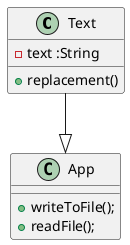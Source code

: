 @startuml
class Text{
    -text :String
    +replacement()
}
Text --|> App

class App{
    +writeToFile();
    +readFile();
}
@enduml